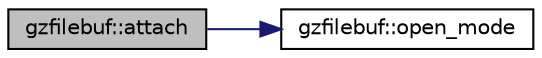 digraph "gzfilebuf::attach"
{
  edge [fontname="Helvetica",fontsize="10",labelfontname="Helvetica",labelfontsize="10"];
  node [fontname="Helvetica",fontsize="10",shape=record];
  rankdir="LR";
  Node1 [label="gzfilebuf::attach",height=0.2,width=0.4,color="black", fillcolor="grey75", style="filled", fontcolor="black"];
  Node1 -> Node2 [color="midnightblue",fontsize="10",style="solid",fontname="Helvetica"];
  Node2 [label="gzfilebuf::open_mode",height=0.2,width=0.4,color="black", fillcolor="white", style="filled",URL="$classgzfilebuf.html#ac666248032ec539e409d4e0bedd43ec5",tooltip="Convert ios open mode int to mode string used by zlib. "];
}
